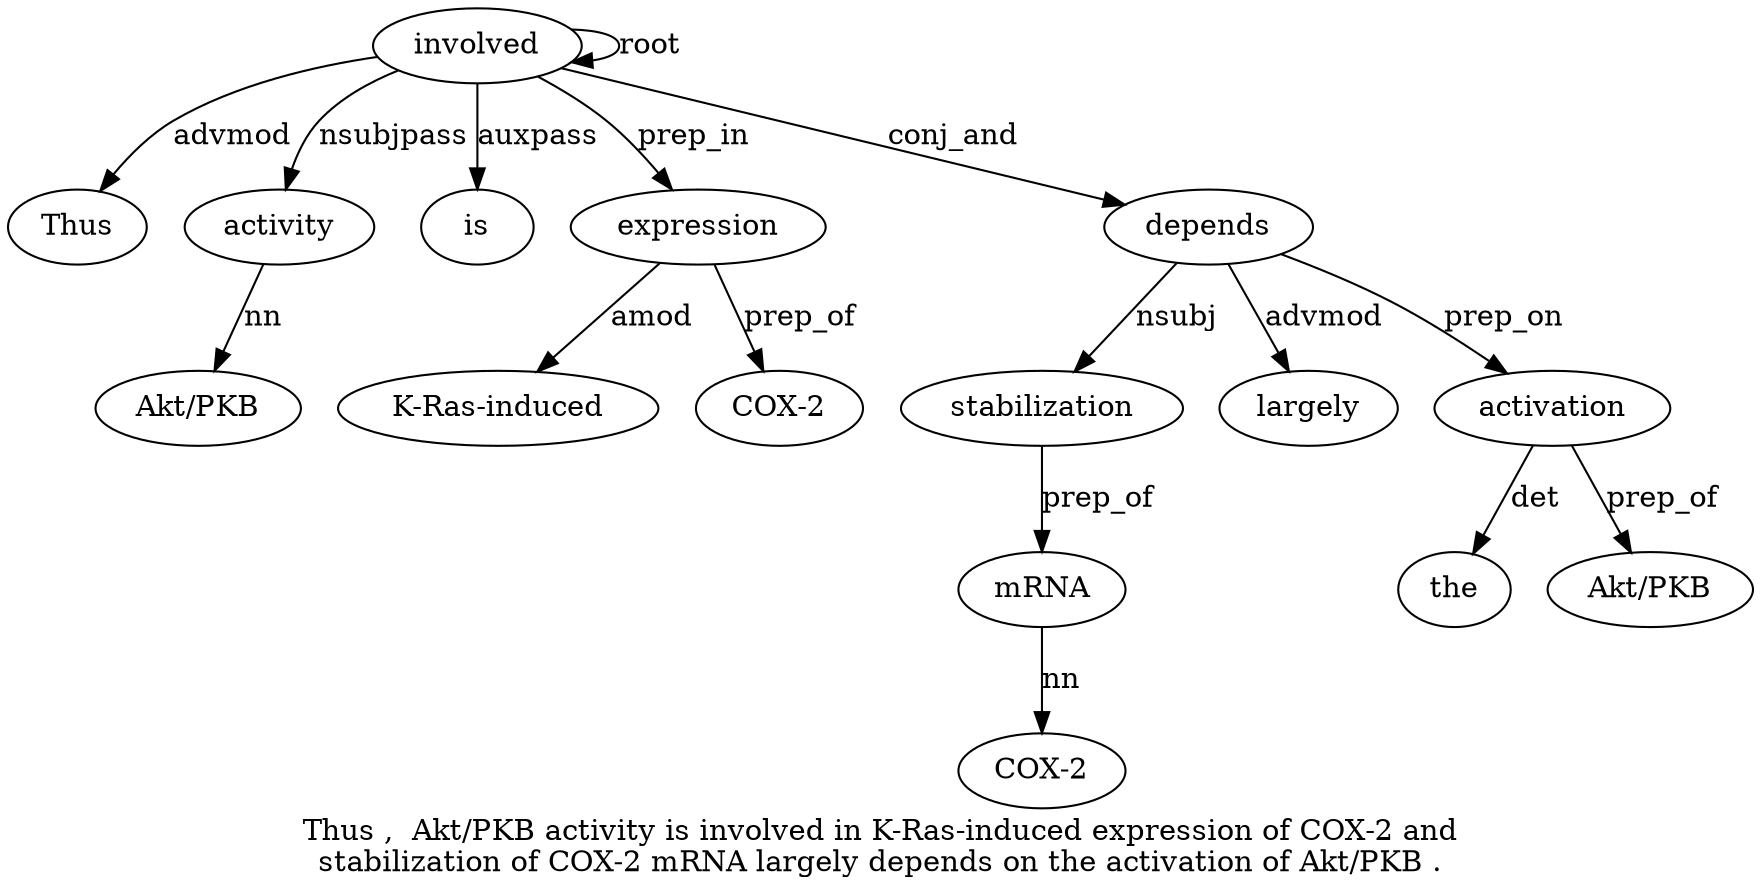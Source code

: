 digraph "Thus ,  Akt/PKB activity is involved in K-Ras-induced expression of COX-2 and stabilization of COX-2 mRNA largely depends on the activation of Akt/PKB ." {
label="Thus ,  Akt/PKB activity is involved in K-Ras-induced expression of COX-2 and
stabilization of COX-2 mRNA largely depends on the activation of Akt/PKB .";
involved6 [style=filled, fillcolor=white, label=involved];
Thus1 [style=filled, fillcolor=white, label=Thus];
involved6 -> Thus1  [label=advmod];
activity4 [style=filled, fillcolor=white, label=activity];
"Akt/PKB3" [style=filled, fillcolor=white, label="Akt/PKB"];
activity4 -> "Akt/PKB3"  [label=nn];
involved6 -> activity4  [label=nsubjpass];
is5 [style=filled, fillcolor=white, label=is];
involved6 -> is5  [label=auxpass];
involved6 -> involved6  [label=root];
expression9 [style=filled, fillcolor=white, label=expression];
"K-Ras-induced8" [style=filled, fillcolor=white, label="K-Ras-induced"];
expression9 -> "K-Ras-induced8"  [label=amod];
involved6 -> expression9  [label=prep_in];
"COX-211" [style=filled, fillcolor=white, label="COX-2"];
expression9 -> "COX-211"  [label=prep_of];
depends18 [style=filled, fillcolor=white, label=depends];
stabilization13 [style=filled, fillcolor=white, label=stabilization];
depends18 -> stabilization13  [label=nsubj];
mRNA16 [style=filled, fillcolor=white, label=mRNA];
"COX-215" [style=filled, fillcolor=white, label="COX-2"];
mRNA16 -> "COX-215"  [label=nn];
stabilization13 -> mRNA16  [label=prep_of];
largely17 [style=filled, fillcolor=white, label=largely];
depends18 -> largely17  [label=advmod];
involved6 -> depends18  [label=conj_and];
activation21 [style=filled, fillcolor=white, label=activation];
the20 [style=filled, fillcolor=white, label=the];
activation21 -> the20  [label=det];
depends18 -> activation21  [label=prep_on];
"Akt/PKB23" [style=filled, fillcolor=white, label="Akt/PKB"];
activation21 -> "Akt/PKB23"  [label=prep_of];
}
